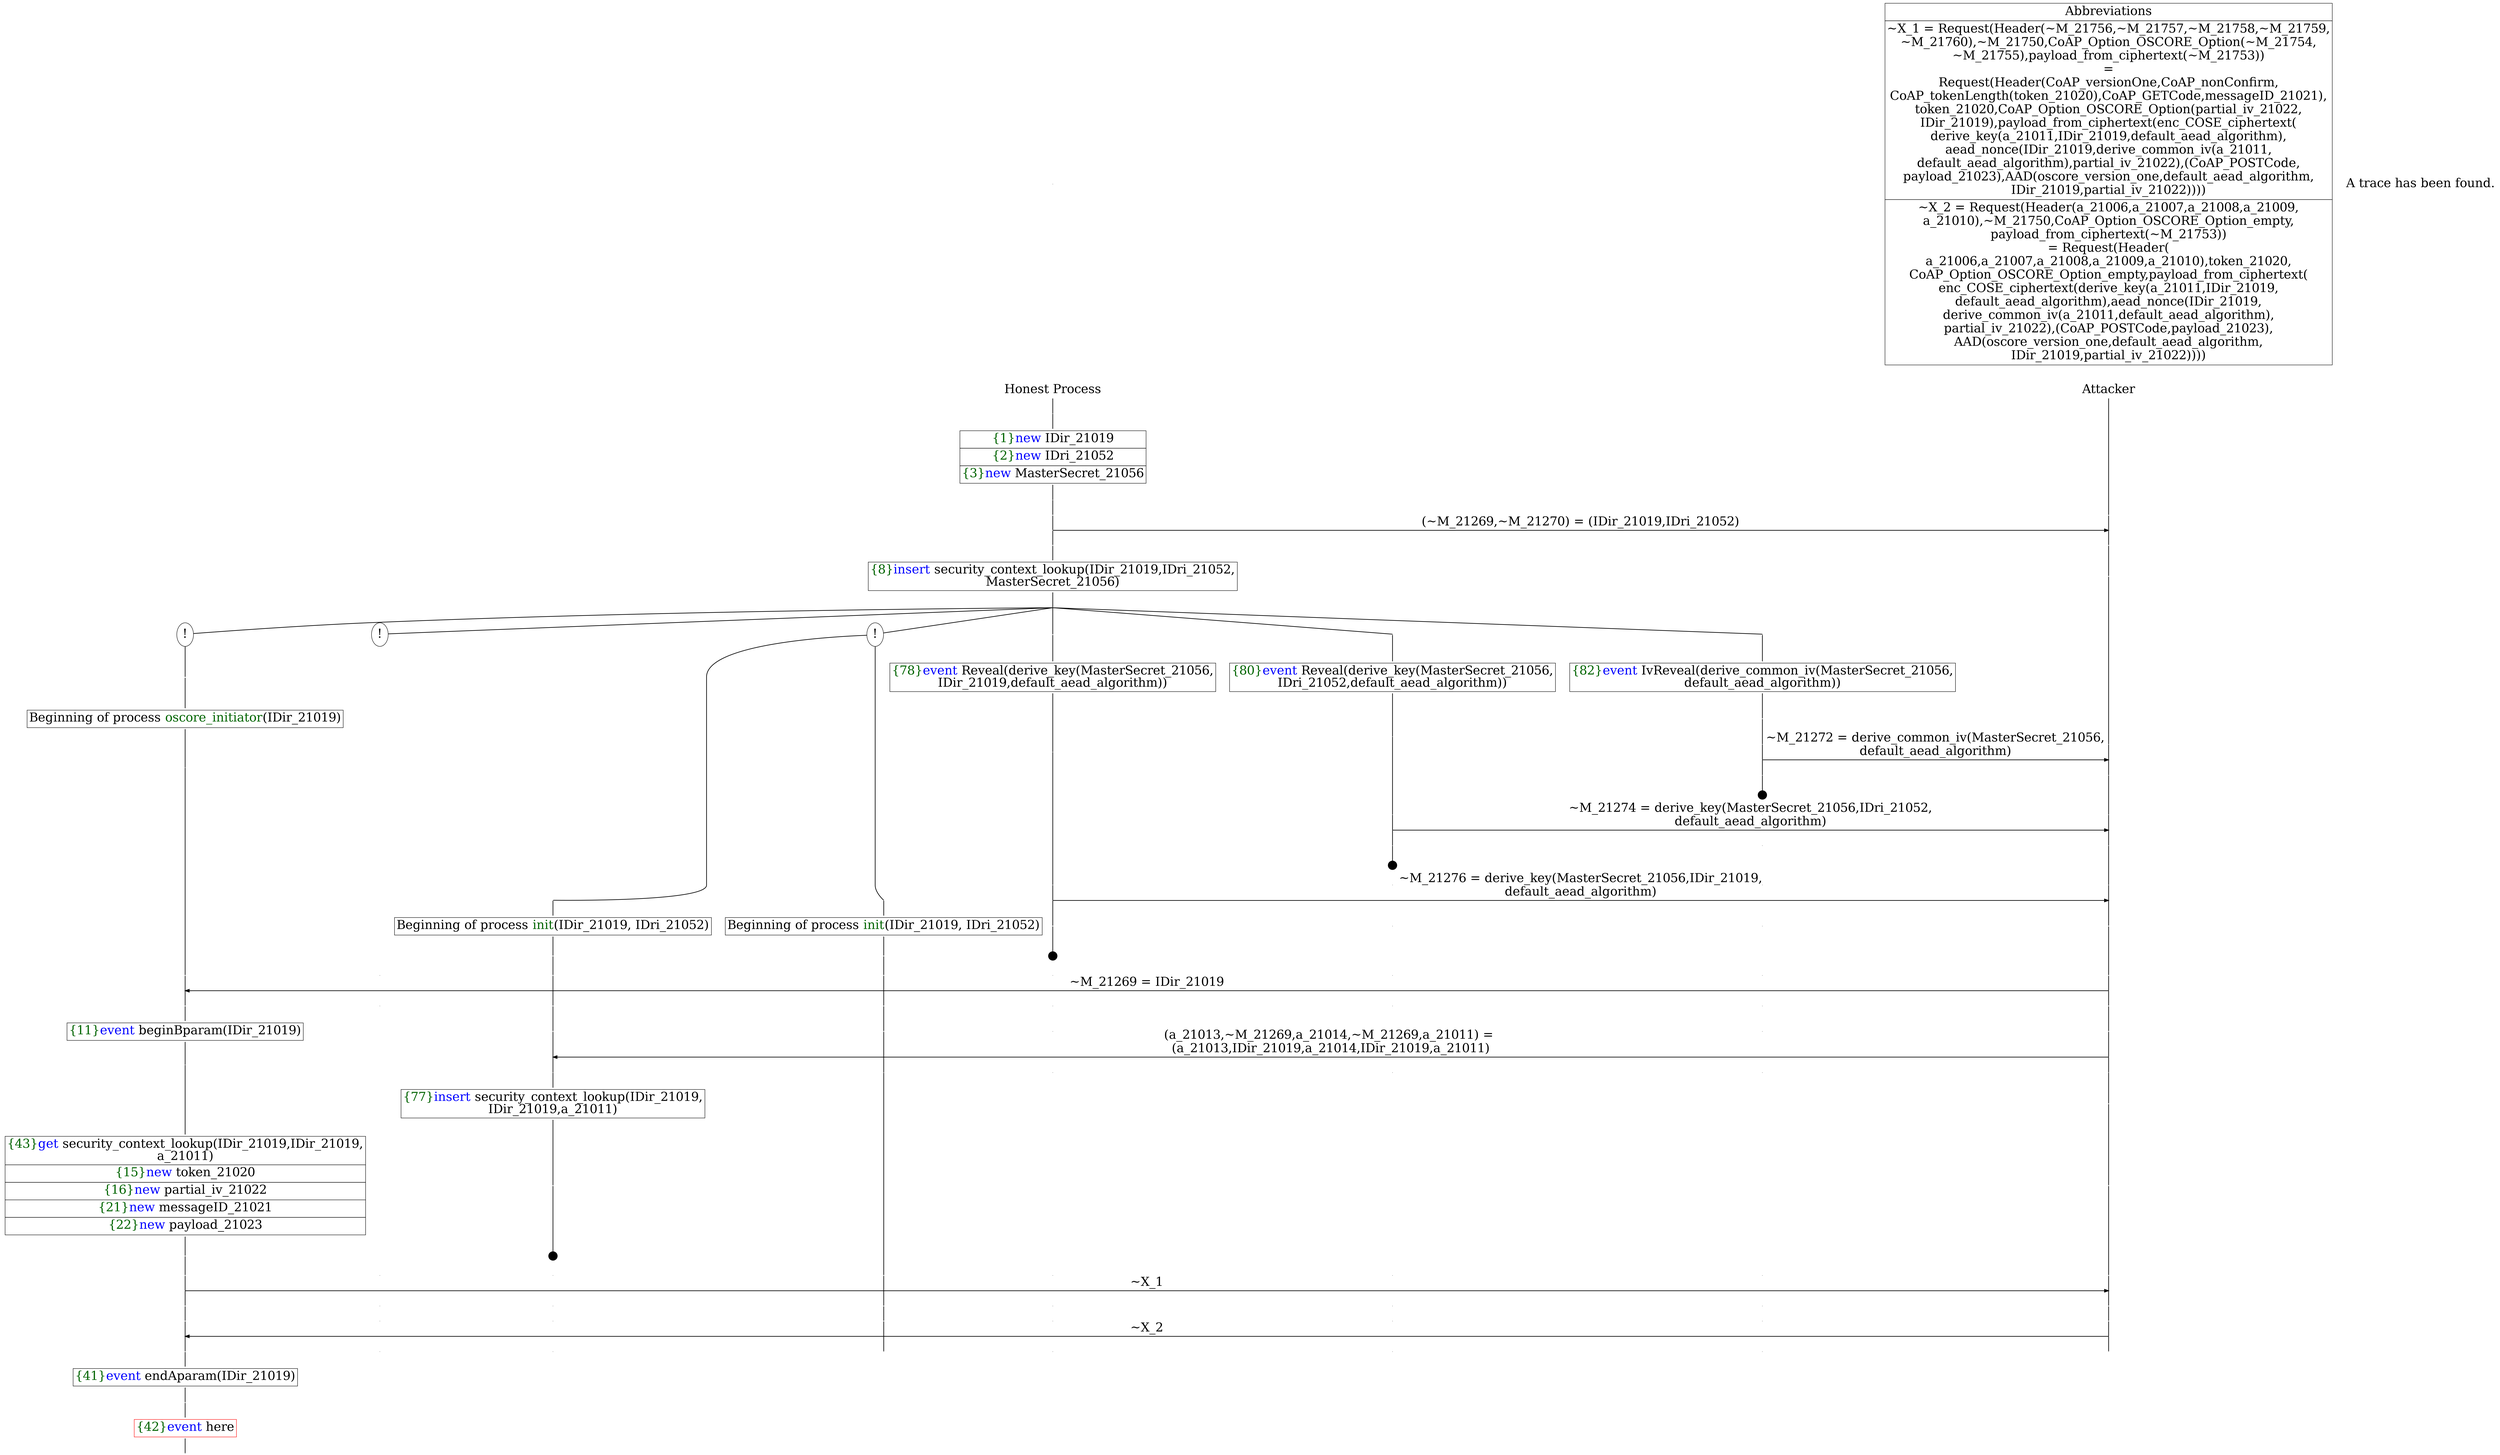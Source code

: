 digraph {
graph [ordering = out]
edge [arrowhead = none, penwidth = 1.6, fontsize = 30]
node [shape = point, width = 0, height = 0, fontsize = 30]
Trace<br/>
[label = <A trace has been found.<br/>
>, shape = plaintext]
P0__0 [label = "Honest Process", shape = plaintext]
P__0 [label = "Attacker", shape = plaintext]
Trace -> P0__0 [label = "", style = invisible, weight = 100]{rank = same; P0__0 P__0}
P0__0 -> P0__1 [label = <>, weight = 100]
P0__1 -> P0__2 [label = <>, weight = 100]
P0__2 [shape = plaintext, label = <<TABLE BORDER="0" CELLBORDER="1" CELLSPACING="0" CELLPADDING="4"> <TR><TD><FONT COLOR="darkgreen">{1}</FONT><FONT COLOR="blue">new </FONT>IDir_21019</TD></TR><TR><TD><FONT COLOR="darkgreen">{2}</FONT><FONT COLOR="blue">new </FONT>IDri_21052</TD></TR><TR><TD><FONT COLOR="darkgreen">{3}</FONT><FONT COLOR="blue">new </FONT>MasterSecret_21056</TD></TR></TABLE>>]
P0__2 -> P0__3 [label = <>, weight = 100]
P0__3 -> P0__4 [label = <>, weight = 100]
P__0 -> P__1 [label = <>, weight = 100]
{rank = same; P__1 P0__4}
P0__4 -> P0__5 [label = <>, weight = 100]
P__1 -> P__2 [label = <>, weight = 100]
{rank = same; P__2 P0__5}
P0__5 -> P__2 [label = <(~M_21269,~M_21270) = (IDir_21019,IDri_21052)>, arrowhead = normal]
P0__5 -> P0__6 [label = <>, weight = 100]
P__2 -> P__3 [label = <>, weight = 100]
{rank = same; P__3 P0__6}
P0__6 -> P0__7 [label = <>, weight = 100]
P0__7 [shape = plaintext, label = <<TABLE BORDER="0" CELLBORDER="1" CELLSPACING="0" CELLPADDING="4"> <TR><TD><FONT COLOR="darkgreen">{8}</FONT><FONT COLOR="blue">insert </FONT>security_context_lookup(IDir_21019,IDri_21052,<br/>
MasterSecret_21056)</TD></TR></TABLE>>]
P0__7 -> P0__8 [label = <>, weight = 100]
P__3 -> P__4 [label = <>, weight = 100]
{rank = same; P__4 P0__7}
/*RPar */
P0__8 -> P0_5__8 [label = <>]
P0__8 -> P0_4__8 [label = <>]
P0__8 -> P0_3__8 [label = <>]
P0__8 -> P0_2__8 [label = <>]
P0__8 -> P0_1__8 [label = <>]
P0__8 -> P0_0__8 [label = <>]
P0__8 [label = "", fixedsize = false, width = 0, height = 0, shape = none]
{rank = same; P0_0__8 P0_1__8 P0_2__8 P0_3__8 P0_4__8 P0_5__8}
P0_0__8 -> P0_0__9 [label = <>, weight = 100]
P0_0__9 [shape = plaintext, label = <<TABLE BORDER="0" CELLBORDER="1" CELLSPACING="0" CELLPADDING="4"> <TR><TD><FONT COLOR="darkgreen">{82}</FONT><FONT COLOR="blue">event</FONT> IvReveal(derive_common_iv(MasterSecret_21056,<br/>
default_aead_algorithm))</TD></TR></TABLE>>]
P0_0__9 -> P0_0__10 [label = <>, weight = 100]
P0_0__10 -> P0_0__11 [label = <>, weight = 100]
P__4 -> P__5 [label = <>, weight = 100]
{rank = same; P__5 P0_0__11}
P0_0__11 -> P0_0__12 [label = <>, weight = 100]
P__5 -> P__6 [label = <>, weight = 100]
{rank = same; P__6 P0_0__12}
P0_0__12 -> P__6 [label = <~M_21272 = derive_common_iv(MasterSecret_21056,<br/>
default_aead_algorithm)>, arrowhead = normal]
P0_0__12 -> P0_0__13 [label = <>, weight = 100]
P__6 -> P__7 [label = <>, weight = 100]
{rank = same; P__7 P0_0__13}
P0_0__14 [label = "", width = 0.3, height = 0.3]
P0_0__13 -> P0_0__14 [label = <>, weight = 100]
P0_1__8 -> P0_1__9 [label = <>, weight = 100]
P0_1__9 [shape = plaintext, label = <<TABLE BORDER="0" CELLBORDER="1" CELLSPACING="0" CELLPADDING="4"> <TR><TD><FONT COLOR="darkgreen">{80}</FONT><FONT COLOR="blue">event</FONT> Reveal(derive_key(MasterSecret_21056,<br/>
IDri_21052,default_aead_algorithm))</TD></TR></TABLE>>]
P0_1__9 -> P0_1__10 [label = <>, weight = 100]
P0_1__10 -> P0_1__11 [label = <>, weight = 100]
P0_0__15 [label = "", style = invisible]
P0_0__14 -> P0_0__15 [label = <>, weight = 100, style = invisible]
P__7 -> P__8 [label = <>, weight = 100]
{rank = same; P__8 P0_0__15 P0_1__11}
P0_1__11 -> P0_1__12 [label = <>, weight = 100]
P__8 -> P__9 [label = <>, weight = 100]
{rank = same; P__9 P0_1__12}
P0_1__12 -> P__9 [label = <~M_21274 = derive_key(MasterSecret_21056,IDri_21052,<br/>
default_aead_algorithm)>, arrowhead = normal]
P0_1__12 -> P0_1__13 [label = <>, weight = 100]
P0_0__16 [label = "", style = invisible]
P0_0__15 -> P0_0__16 [label = <>, weight = 100, style = invisible]
P__9 -> P__10 [label = <>, weight = 100]
{rank = same; P__10 P0_0__16 P0_1__13}
P0_1__14 [label = "", width = 0.3, height = 0.3]
P0_1__13 -> P0_1__14 [label = <>, weight = 100]
P0_2__8 -> P0_2__9 [label = <>, weight = 100]
P0_2__9 [shape = plaintext, label = <<TABLE BORDER="0" CELLBORDER="1" CELLSPACING="0" CELLPADDING="4"> <TR><TD><FONT COLOR="darkgreen">{78}</FONT><FONT COLOR="blue">event</FONT> Reveal(derive_key(MasterSecret_21056,<br/>
IDir_21019,default_aead_algorithm))</TD></TR></TABLE>>]
P0_2__9 -> P0_2__10 [label = <>, weight = 100]
P0_2__10 -> P0_2__11 [label = <>, weight = 100]
P0_1__15 [label = "", style = invisible]
P0_1__14 -> P0_1__15 [label = <>, weight = 100, style = invisible]
P0_0__17 [label = "", style = invisible]
P0_0__16 -> P0_0__17 [label = <>, weight = 100, style = invisible]
P__10 -> P__11 [label = <>, weight = 100]
{rank = same; P__11 P0_0__17 P0_1__15 P0_2__11}
P0_2__11 -> P0_2__12 [label = <>, weight = 100]
P__11 -> P__12 [label = <>, weight = 100]
{rank = same; P__12 P0_2__12}
P0_2__12 -> P__12 [label = <~M_21276 = derive_key(MasterSecret_21056,IDir_21019,<br/>
default_aead_algorithm)>, arrowhead = normal]
P0_2__12 -> P0_2__13 [label = <>, weight = 100]
P0_1__16 [label = "", style = invisible]
P0_1__15 -> P0_1__16 [label = <>, weight = 100, style = invisible]
P0_0__18 [label = "", style = invisible]
P0_0__17 -> P0_0__18 [label = <>, weight = 100, style = invisible]
P__12 -> P__13 [label = <>, weight = 100]
{rank = same; P__13 P0_0__18 P0_1__16 P0_2__13}
P0_2__14 [label = "", width = 0.3, height = 0.3]
P0_2__13 -> P0_2__14 [label = <>, weight = 100]
P0_3__8 [label = "!", shape = ellipse]
{rank = same; P0_3_1__8 P0_3_0__8}
P0_3_1__8 [label = "", fixedsize = false, width = 0, height = 0, shape = none]
P0_3__8 -> P0_3_1__8 [label = <>]
P0_3_0__8 [label = "", fixedsize = false, width = 0, height = 0, shape = none]
P0_3__8 -> P0_3_0__8 [label = <>]
P0_3_0__8 -> P0_3_0__9 [label = <>, weight = 100]
P0_3_0__9 [shape = plaintext, label = <<TABLE BORDER="0" CELLBORDER="1" CELLSPACING="0" CELLPADDING="4"> <TR><TD>Beginning of process <FONT COLOR="darkgreen">init</FONT>(IDir_21019, IDri_21052)<br/>
</TD></TR></TABLE>>]
P0_3_0__9 -> P0_3_0__10 [label = <>, weight = 100]
P0_3_1__8 -> P0_3_1__9 [label = <>, weight = 100]
P0_3_1__9 [shape = plaintext, label = <<TABLE BORDER="0" CELLBORDER="1" CELLSPACING="0" CELLPADDING="4"> <TR><TD>Beginning of process <FONT COLOR="darkgreen">init</FONT>(IDir_21019, IDri_21052)<br/>
</TD></TR></TABLE>>]
P0_3_1__9 -> P0_3_1__10 [label = <>, weight = 100]
P0_4__8 [label = "!", shape = ellipse]
P0_5__8 [label = "!", shape = ellipse]
P0_5_0__8 [label = "", fixedsize = false, width = 0, height = 0, shape = none]
P0_5__8 -> P0_5_0__8 [label = <>, weight = 100]
P0_5_0__8 -> P0_5_0__9 [label = <>, weight = 100]
P0_5_0__9 [shape = plaintext, label = <<TABLE BORDER="0" CELLBORDER="1" CELLSPACING="0" CELLPADDING="4"> <TR><TD>Beginning of process <FONT COLOR="darkgreen">oscore_initiator</FONT>(IDir_21019)<br/>
</TD></TR></TABLE>>]
P0_5_0__9 -> P0_5_0__10 [label = <>, weight = 100]
P0_5_0__10 -> P0_5_0__11 [label = <>, weight = 100]
P0_4__9 [label = "", style = invisible]
P0_4__8 -> P0_4__9 [label = <>, weight = 100, style = invisible]
P0_3_1__10 -> P0_3_1__11 [label = <>, weight = 100]
P0_3_0__10 -> P0_3_0__11 [label = <>, weight = 100]
P0_2__15 [label = "", style = invisible]
P0_2__14 -> P0_2__15 [label = <>, weight = 100, style = invisible]
P0_1__17 [label = "", style = invisible]
P0_1__16 -> P0_1__17 [label = <>, weight = 100, style = invisible]
P0_0__19 [label = "", style = invisible]
P0_0__18 -> P0_0__19 [label = <>, weight = 100, style = invisible]
P__13 -> P__14 [label = <>, weight = 100]
{rank = same; P__14 P0_0__19 P0_1__17 P0_2__15 P0_3_0__11 P0_3_1__11 P0_4__9 P0_5_0__11}
P0_5_0__11 -> P0_5_0__12 [label = <>, weight = 100]
P__14 -> P__15 [label = <>, weight = 100]
{rank = same; P__15 P0_5_0__12}
P0_5_0__12 -> P__15 [label = <~M_21269 = IDir_21019>, dir = back, arrowhead = normal]
P0_5_0__12 -> P0_5_0__13 [label = <>, weight = 100]
P0_4__10 [label = "", style = invisible]
P0_4__9 -> P0_4__10 [label = <>, weight = 100, style = invisible]
P0_3_1__11 -> P0_3_1__12 [label = <>, weight = 100]
P0_3_0__11 -> P0_3_0__12 [label = <>, weight = 100]
P0_2__16 [label = "", style = invisible]
P0_2__15 -> P0_2__16 [label = <>, weight = 100, style = invisible]
P0_1__18 [label = "", style = invisible]
P0_1__17 -> P0_1__18 [label = <>, weight = 100, style = invisible]
P0_0__20 [label = "", style = invisible]
P0_0__19 -> P0_0__20 [label = <>, weight = 100, style = invisible]
P__15 -> P__16 [label = <>, weight = 100]
{rank = same; P__16 P0_0__20 P0_1__18 P0_2__16 P0_3_0__12 P0_3_1__12 P0_4__10 P0_5_0__13}
P0_5_0__13 -> P0_5_0__14 [label = <>, weight = 100]
P0_5_0__14 [shape = plaintext, label = <<TABLE BORDER="0" CELLBORDER="1" CELLSPACING="0" CELLPADDING="4"> <TR><TD><FONT COLOR="darkgreen">{11}</FONT><FONT COLOR="blue">event</FONT> beginBparam(IDir_21019)</TD></TR></TABLE>>]
P0_5_0__14 -> P0_5_0__15 [label = <>, weight = 100]
P0_3_1__12 -> P0_3_1__13 [label = <>, weight = 100]
P0_3_0__12 -> P0_3_0__13 [label = <>, weight = 100]
P0_2__17 [label = "", style = invisible]
P0_2__16 -> P0_2__17 [label = <>, weight = 100, style = invisible]
P0_1__19 [label = "", style = invisible]
P0_1__18 -> P0_1__19 [label = <>, weight = 100, style = invisible]
P0_0__21 [label = "", style = invisible]
P0_0__20 -> P0_0__21 [label = <>, weight = 100, style = invisible]
P__16 -> P__17 [label = <>, weight = 100]
{rank = same; P__17 P0_0__21 P0_1__19 P0_2__17 P0_3_0__13 P0_3_1__13}
P0_3_1__13 -> P0_3_1__14 [label = <>, weight = 100]
P__17 -> P__18 [label = <>, weight = 100]
{rank = same; P__18 P0_3_1__14}
P0_3_1__14 -> P__18 [label = <(a_21013,~M_21269,a_21014,~M_21269,a_21011) = <br/>
(a_21013,IDir_21019,a_21014,IDir_21019,a_21011)>, dir = back, arrowhead = normal]
P0_3_1__14 -> P0_3_1__15 [label = <>, weight = 100]
P0_3_0__13 -> P0_3_0__14 [label = <>, weight = 100]
P0_2__18 [label = "", style = invisible]
P0_2__17 -> P0_2__18 [label = <>, weight = 100, style = invisible]
P0_1__20 [label = "", style = invisible]
P0_1__19 -> P0_1__20 [label = <>, weight = 100, style = invisible]
P0_0__22 [label = "", style = invisible]
P0_0__21 -> P0_0__22 [label = <>, weight = 100, style = invisible]
P__18 -> P__19 [label = <>, weight = 100]
{rank = same; P__19 P0_0__22 P0_1__20 P0_2__18 P0_3_0__14 P0_3_1__15}
P0_3_1__15 -> P0_3_1__16 [label = <>, weight = 100]
P0_3_1__16 [shape = plaintext, label = <<TABLE BORDER="0" CELLBORDER="1" CELLSPACING="0" CELLPADDING="4"> <TR><TD><FONT COLOR="darkgreen">{77}</FONT><FONT COLOR="blue">insert </FONT>security_context_lookup(IDir_21019,<br/>
IDir_21019,a_21011)</TD></TR></TABLE>>]
P0_3_1__16 -> P0_3_1__17 [label = <>, weight = 100]
P__19 -> P__20 [label = <>, weight = 100]
{rank = same; P__20 P0_3_1__16}
P0_3_1__18 [label = "", width = 0.3, height = 0.3]
P0_3_1__17 -> P0_3_1__18 [label = <>, weight = 100]
P0_5_0__15 -> P0_5_0__16 [label = <>, weight = 100]
P0_5_0__16 [shape = plaintext, label = <<TABLE BORDER="0" CELLBORDER="1" CELLSPACING="0" CELLPADDING="4"> <TR><TD><FONT COLOR="darkgreen">{43}</FONT><FONT COLOR="blue">get </FONT>security_context_lookup(IDir_21019,IDir_21019,<br/>
a_21011)</TD></TR><TR><TD><FONT COLOR="darkgreen">{15}</FONT><FONT COLOR="blue">new </FONT>token_21020</TD></TR><TR><TD><FONT COLOR="darkgreen">{16}</FONT><FONT COLOR="blue">new </FONT>partial_iv_21022</TD></TR><TR><TD><FONT COLOR="darkgreen">{21}</FONT><FONT COLOR="blue">new </FONT>messageID_21021</TD></TR><TR><TD><FONT COLOR="darkgreen">{22}</FONT><FONT COLOR="blue">new </FONT>payload_21023</TD></TR></TABLE>>]
P0_5_0__16 -> P0_5_0__17 [label = <>, weight = 100]
P__20 -> P__21 [label = <>, weight = 100]
{rank = same; P__21 P0_5_0__16}
P0_5_0__17 -> P0_5_0__18 [label = <>, weight = 100]
P0_4__11 [label = "", style = invisible]
P0_4__10 -> P0_4__11 [label = <>, weight = 100, style = invisible]
P0_3_1__19 [label = "", style = invisible]
P0_3_1__18 -> P0_3_1__19 [label = <>, weight = 100, style = invisible]
P0_3_0__14 -> P0_3_0__15 [label = <>, weight = 100]
P0_2__19 [label = "", style = invisible]
P0_2__18 -> P0_2__19 [label = <>, weight = 100, style = invisible]
P0_1__21 [label = "", style = invisible]
P0_1__20 -> P0_1__21 [label = <>, weight = 100, style = invisible]
P0_0__23 [label = "", style = invisible]
P0_0__22 -> P0_0__23 [label = <>, weight = 100, style = invisible]
P__21 -> P__22 [label = <>, weight = 100]
{rank = same; P__22 P0_0__23 P0_1__21 P0_2__19 P0_3_0__15 P0_3_1__19 P0_4__11 P0_5_0__18}
P0_5_0__18 -> P0_5_0__19 [label = <>, weight = 100]
P__22 -> P__23 [label = <>, weight = 100]
{rank = same; P__23 P0_5_0__19}
P0_5_0__19 -> P__23 [label = <~X_1>, arrowhead = normal]
P0_5_0__19 -> P0_5_0__20 [label = <>, weight = 100]
P0_4__12 [label = "", style = invisible]
P0_4__11 -> P0_4__12 [label = <>, weight = 100, style = invisible]
P0_3_1__20 [label = "", style = invisible]
P0_3_1__19 -> P0_3_1__20 [label = <>, weight = 100, style = invisible]
P0_3_0__15 -> P0_3_0__16 [label = <>, weight = 100]
P0_2__20 [label = "", style = invisible]
P0_2__19 -> P0_2__20 [label = <>, weight = 100, style = invisible]
P0_1__22 [label = "", style = invisible]
P0_1__21 -> P0_1__22 [label = <>, weight = 100, style = invisible]
P0_0__24 [label = "", style = invisible]
P0_0__23 -> P0_0__24 [label = <>, weight = 100, style = invisible]
P__23 -> P__24 [label = <>, weight = 100]
{rank = same; P__24 P0_0__24 P0_1__22 P0_2__20 P0_3_0__16 P0_3_1__20 P0_4__12 P0_5_0__20}
P0_5_0__20 -> P0_5_0__21 [label = <>, weight = 100]
P0_4__13 [label = "", style = invisible]
P0_4__12 -> P0_4__13 [label = <>, weight = 100, style = invisible]
P0_3_1__21 [label = "", style = invisible]
P0_3_1__20 -> P0_3_1__21 [label = <>, weight = 100, style = invisible]
P0_3_0__16 -> P0_3_0__17 [label = <>, weight = 100]
P0_2__21 [label = "", style = invisible]
P0_2__20 -> P0_2__21 [label = <>, weight = 100, style = invisible]
P0_1__23 [label = "", style = invisible]
P0_1__22 -> P0_1__23 [label = <>, weight = 100, style = invisible]
P0_0__25 [label = "", style = invisible]
P0_0__24 -> P0_0__25 [label = <>, weight = 100, style = invisible]
P__24 -> P__25 [label = <>, weight = 100]
{rank = same; P__25 P0_0__25 P0_1__23 P0_2__21 P0_3_0__17 P0_3_1__21 P0_4__13 P0_5_0__21}
P0_5_0__21 -> P0_5_0__22 [label = <>, weight = 100]
P__25 -> P__26 [label = <>, weight = 100]
{rank = same; P__26 P0_5_0__22}
P0_5_0__22 -> P__26 [label = <~X_2>, dir = back, arrowhead = normal]
P0_5_0__22 -> P0_5_0__23 [label = <>, weight = 100]
P0_4__14 [label = "", style = invisible]
P0_4__13 -> P0_4__14 [label = <>, weight = 100, style = invisible]
P0_3_1__22 [label = "", style = invisible]
P0_3_1__21 -> P0_3_1__22 [label = <>, weight = 100, style = invisible]
P0_3_0__17 -> P0_3_0__18 [label = <>, weight = 100]
P0_2__22 [label = "", style = invisible]
P0_2__21 -> P0_2__22 [label = <>, weight = 100, style = invisible]
P0_1__24 [label = "", style = invisible]
P0_1__23 -> P0_1__24 [label = <>, weight = 100, style = invisible]
P0_0__26 [label = "", style = invisible]
P0_0__25 -> P0_0__26 [label = <>, weight = 100, style = invisible]
P__26 -> P__27 [label = <>, weight = 100]
{rank = same; P__27 P0_0__26 P0_1__24 P0_2__22 P0_3_0__18 P0_3_1__22 P0_4__14 P0_5_0__23}
P0_5_0__23 -> P0_5_0__24 [label = <>, weight = 100]
P0_5_0__24 [shape = plaintext, label = <<TABLE BORDER="0" CELLBORDER="1" CELLSPACING="0" CELLPADDING="4"> <TR><TD><FONT COLOR="darkgreen">{41}</FONT><FONT COLOR="blue">event</FONT> endAparam(IDir_21019)</TD></TR></TABLE>>]
P0_5_0__24 -> P0_5_0__25 [label = <>, weight = 100]
P0_5_0__25 -> P0_5_0__26 [label = <>, weight = 100]
P0_5_0__26 [color = red, shape = plaintext, label = <<TABLE BORDER="0" CELLBORDER="1" CELLSPACING="0" CELLPADDING="4"> <TR><TD><FONT COLOR="darkgreen">{42}</FONT><FONT COLOR="blue">event</FONT> here</TD></TR></TABLE>>]
P0_5_0__26 -> P0_5_0__27 [label = <>, weight = 100]
Abbrev [shape = plaintext, label = <<TABLE BORDER="0" CELLBORDER="1" CELLSPACING="0" CELLPADDING="4"><TR> <TD> Abbreviations </TD></TR><TR><TD>~X_1 = Request(Header(~M_21756,~M_21757,~M_21758,~M_21759,<br/>
~M_21760),~M_21750,CoAP_Option_OSCORE_Option(~M_21754,<br/>
~M_21755),payload_from_ciphertext(~M_21753))<br/>
=<br/>
Request(Header(CoAP_versionOne,CoAP_nonConfirm,<br/>
CoAP_tokenLength(token_21020),CoAP_GETCode,messageID_21021),<br/>
token_21020,CoAP_Option_OSCORE_Option(partial_iv_21022,<br/>
IDir_21019),payload_from_ciphertext(enc_COSE_ciphertext(<br/>
derive_key(a_21011,IDir_21019,default_aead_algorithm),<br/>
aead_nonce(IDir_21019,derive_common_iv(a_21011,<br/>
default_aead_algorithm),partial_iv_21022),(CoAP_POSTCode,<br/>
payload_21023),AAD(oscore_version_one,default_aead_algorithm,<br/>
IDir_21019,partial_iv_21022))))</TD></TR><TR><TD>~X_2 = Request(Header(a_21006,a_21007,a_21008,a_21009,<br/>
a_21010),~M_21750,CoAP_Option_OSCORE_Option_empty,<br/>
payload_from_ciphertext(~M_21753))<br/>
= Request(Header(<br/>
a_21006,a_21007,a_21008,a_21009,a_21010),token_21020,<br/>
CoAP_Option_OSCORE_Option_empty,payload_from_ciphertext(<br/>
enc_COSE_ciphertext(derive_key(a_21011,IDir_21019,<br/>
default_aead_algorithm),aead_nonce(IDir_21019,<br/>
derive_common_iv(a_21011,default_aead_algorithm),<br/>
partial_iv_21022),(CoAP_POSTCode,payload_21023),<br/>
AAD(oscore_version_one,default_aead_algorithm,<br/>
IDir_21019,partial_iv_21022))))</TD></TR></TABLE>>]Abbrev -> P__0 [style = invisible, weight =100]}